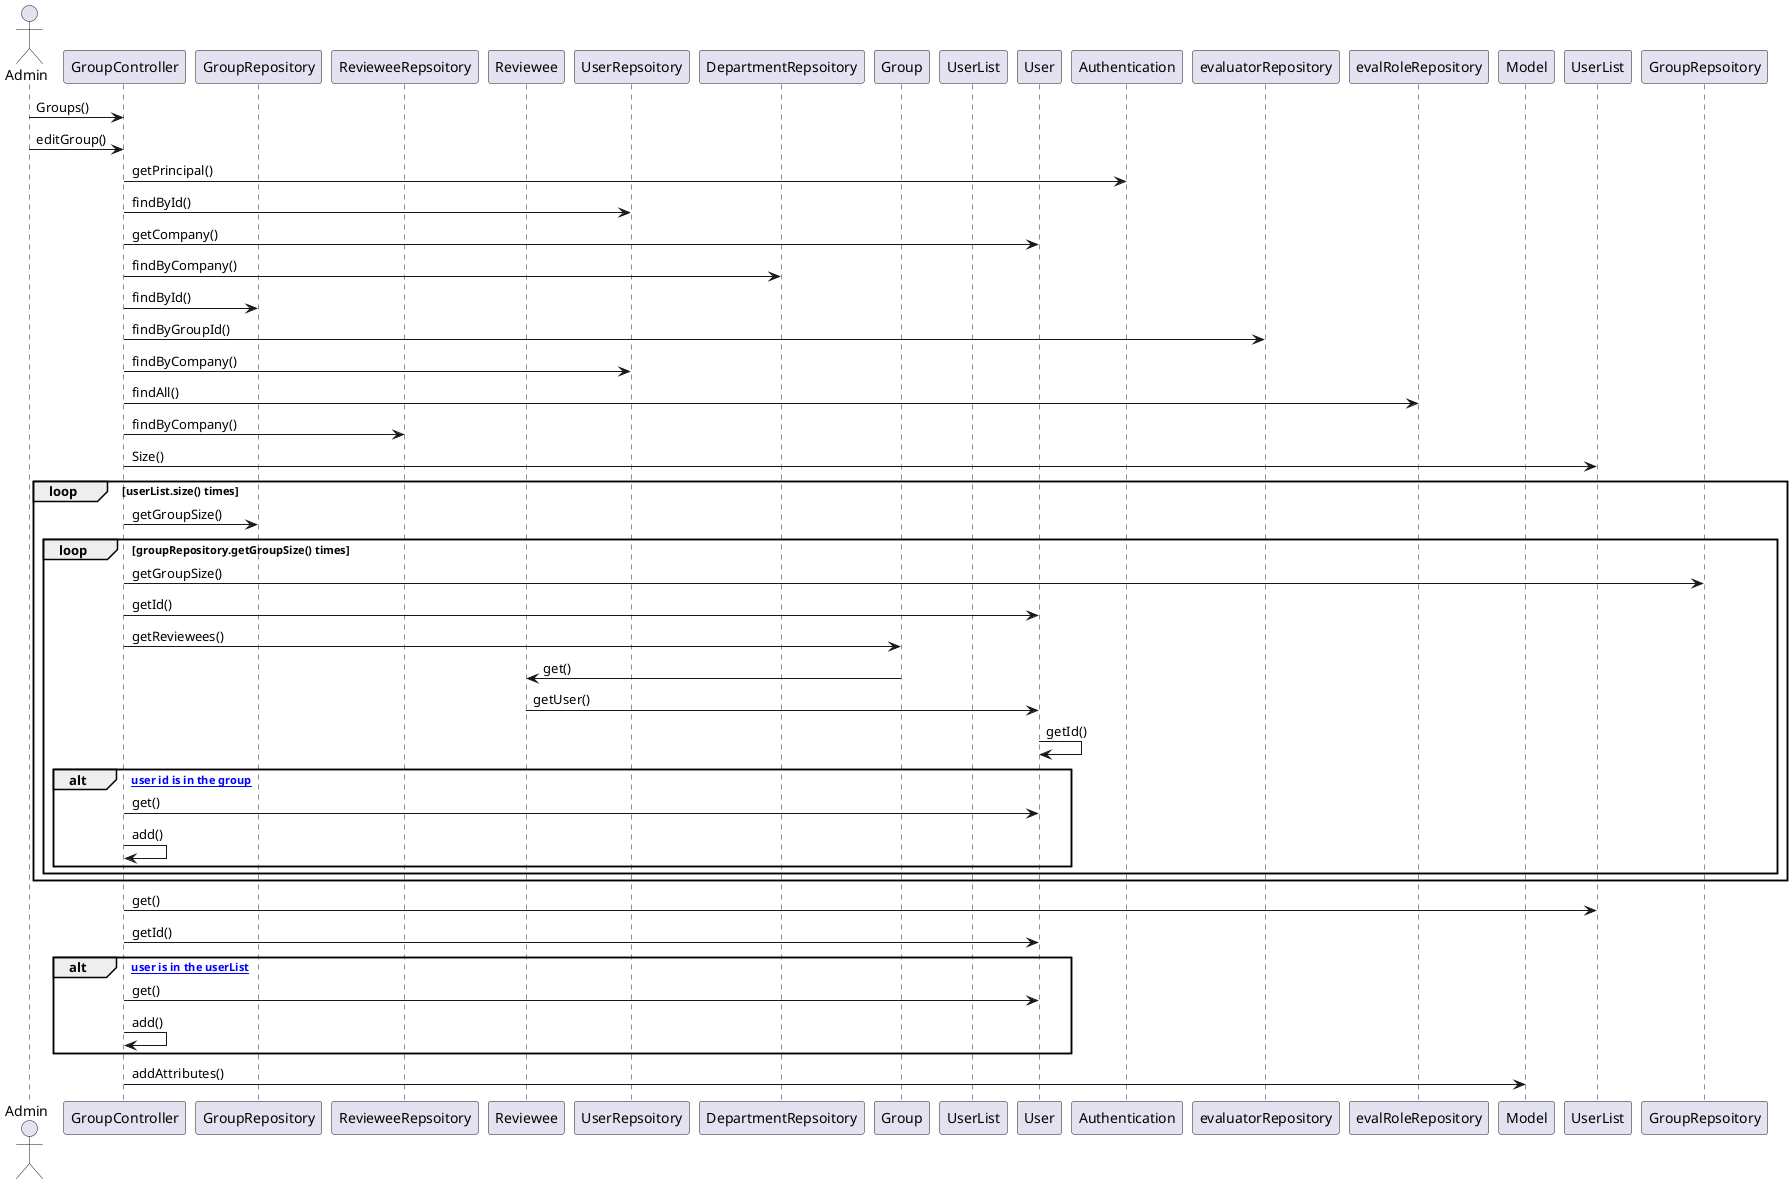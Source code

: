 @startuml EditGroupSequenceDiagram

actor Admin as Admin
participant GroupController as GroupController
participant GroupRepository as GroupRepository
participant RevieweeRepsoitory as RevieweeRepsoitory
participant Reviewee as Reviewee
participant UserRepsoitory as UserRepsoitory
participant DepartmentRepsoitory as DepartmentRepsoitory
participant Group as Group
participant UserList as List
participant User as User
participant Authentication as Authentication
participant evaluatorRepository as evaluatorRepository
participant evalRoleRepository as evalRoleRepository
participant Model as Model




Admin -> GroupController: Groups()
Admin -> GroupController: editGroup()
GroupController -> Authentication: getPrincipal()
GroupController -> UserRepsoitory: findById()
GroupController -> User: getCompany()
GroupController -> DepartmentRepsoitory: findByCompany()
GroupController -> GroupRepository: findById()
GroupController -> evaluatorRepository: findByGroupId()
GroupController -> UserRepsoitory: findByCompany()
GroupController -> evalRoleRepository: findAll()
GroupController -> RevieweeRepsoitory: findByCompany()

GroupController -> UserList: Size()
loop userList.size() times
	GroupController -> GroupRepository: getGroupSize()
	
	loop groupRepository.getGroupSize() times
		GroupController -> GroupRepsoitory: getGroupSize()	
		GroupController -> User: getId()
		GroupController -> Group: getReviewees()
		Group -> Reviewee: get()
		Reviewee -> User: getUser()
		User -> User: getId()	
		
		alt [if user id is in the group]
			GroupController -> User: get()
			GroupController -> GroupController: add()
		end
	end	
	
end

GroupController -> UserList: get()
GroupController -> User: getId()
alt [current user is in the userList]
	GroupController -> User: get()
	GroupController -> GroupController: add()
end


GroupController -> Model: addAttributes()

		





@enduml